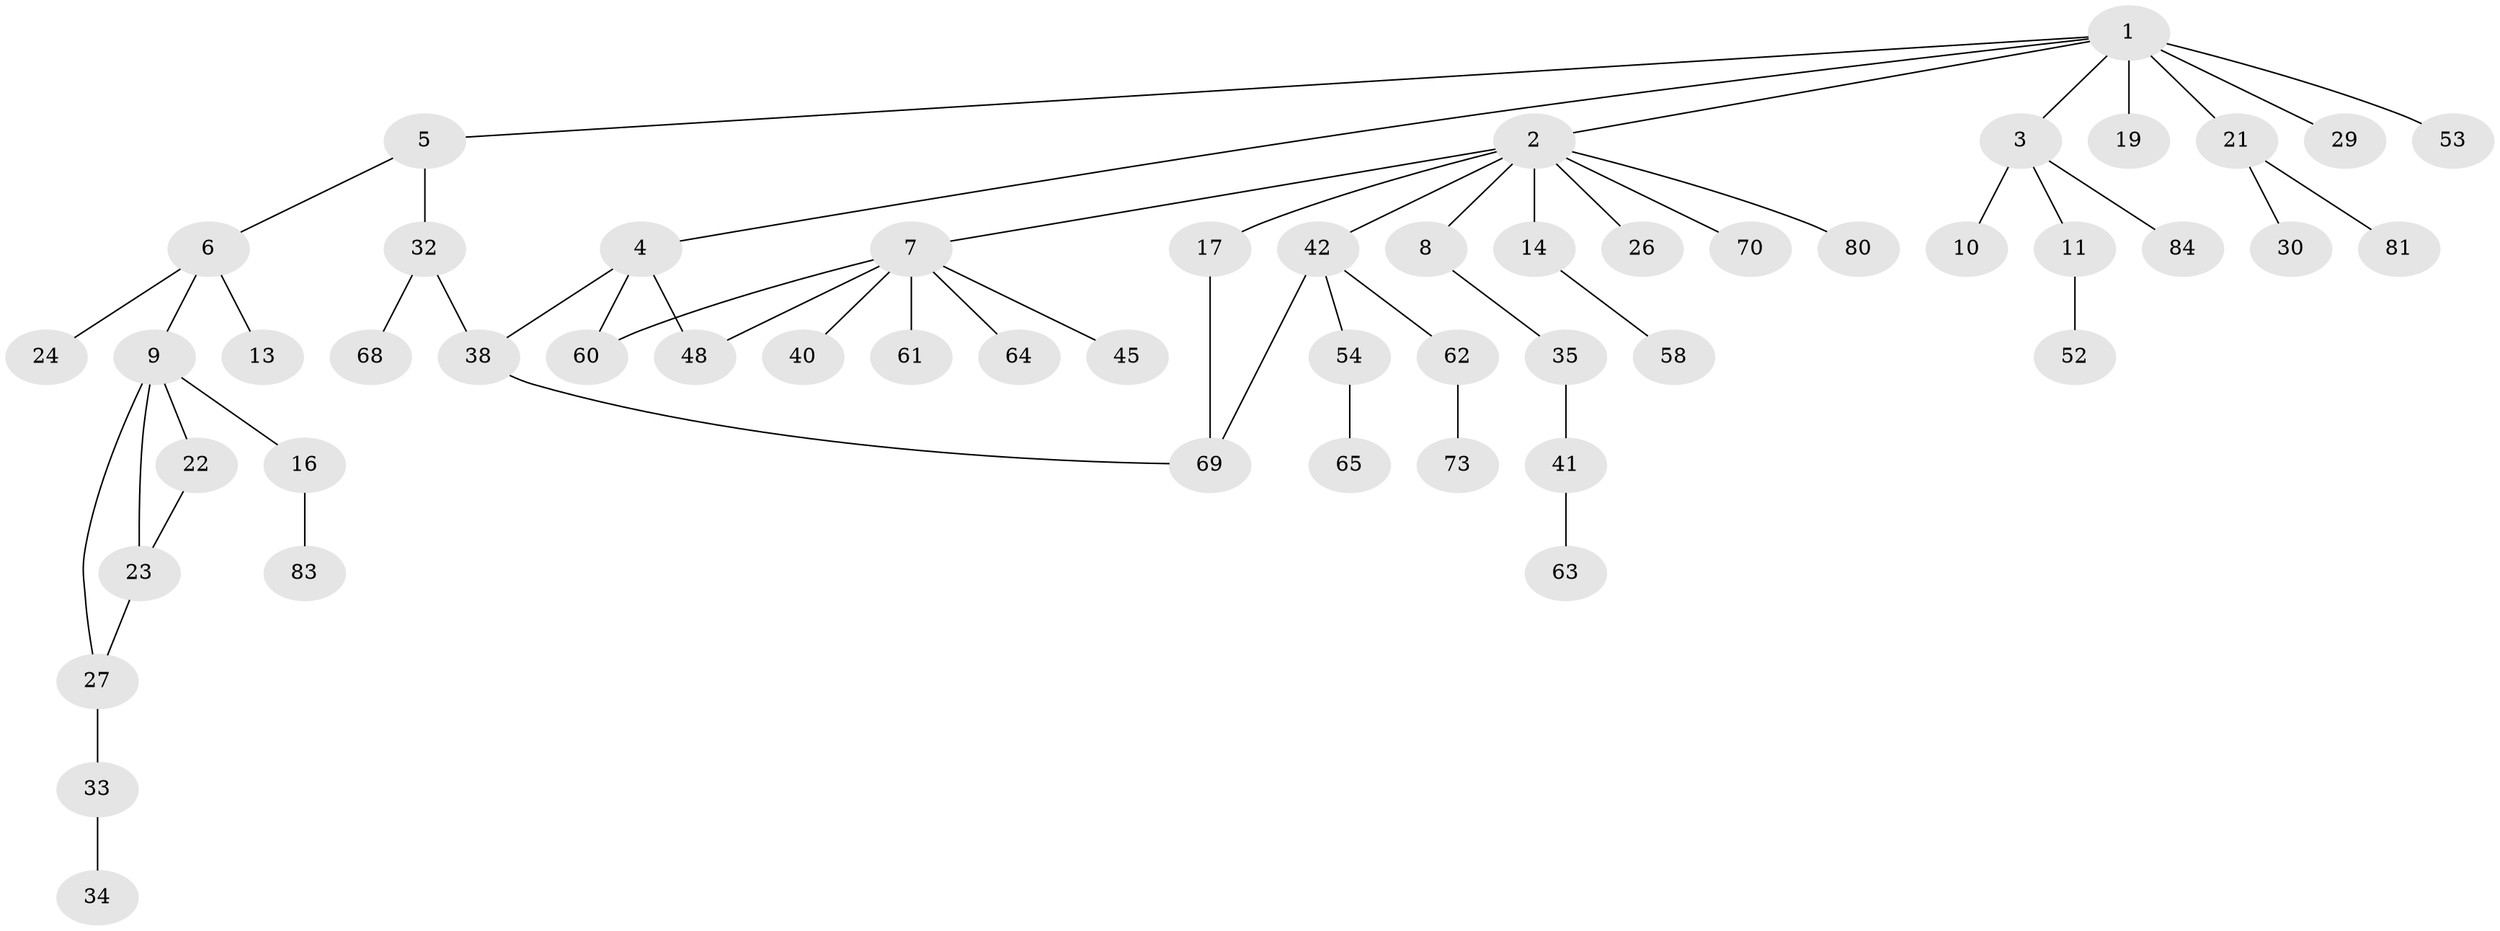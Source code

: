 // original degree distribution, {9: 0.022727272727272728, 4: 0.10227272727272728, 6: 0.011363636363636364, 2: 0.36363636363636365, 3: 0.14772727272727273, 1: 0.3522727272727273}
// Generated by graph-tools (version 1.1) at 2025/17/03/04/25 18:17:00]
// undirected, 52 vertices, 58 edges
graph export_dot {
graph [start="1"]
  node [color=gray90,style=filled];
  1;
  2;
  3;
  4;
  5 [super="+88"];
  6;
  7 [super="+15+78+25"];
  8;
  9 [super="+20"];
  10 [super="+12"];
  11 [super="+46+67"];
  13;
  14 [super="+18+77"];
  16;
  17 [super="+31"];
  19 [super="+49"];
  21;
  22;
  23 [super="+44+43"];
  24 [super="+28"];
  26 [super="+79+56"];
  27 [super="+47"];
  29 [super="+39"];
  30;
  32;
  33 [super="+50"];
  34 [super="+74"];
  35;
  38 [super="+82"];
  40;
  41;
  42;
  45;
  48;
  52;
  53;
  54 [super="+59"];
  58;
  60;
  61 [super="+87"];
  62;
  63;
  64;
  65;
  68;
  69;
  70;
  73;
  80;
  81;
  83;
  84;
  1 -- 2;
  1 -- 3;
  1 -- 4;
  1 -- 5;
  1 -- 19;
  1 -- 21;
  1 -- 29 [weight=2];
  1 -- 53;
  2 -- 7;
  2 -- 8;
  2 -- 14;
  2 -- 17;
  2 -- 26;
  2 -- 42;
  2 -- 70;
  2 -- 80;
  3 -- 10;
  3 -- 11;
  3 -- 84;
  4 -- 48;
  4 -- 60;
  4 -- 38;
  5 -- 6;
  5 -- 32;
  6 -- 9;
  6 -- 13;
  6 -- 24;
  7 -- 48;
  7 -- 64;
  7 -- 61;
  7 -- 40;
  7 -- 60;
  7 -- 45;
  8 -- 35;
  9 -- 16;
  9 -- 27;
  9 -- 22;
  9 -- 23;
  11 -- 52;
  14 -- 58;
  16 -- 83;
  17 -- 69;
  21 -- 30;
  21 -- 81;
  22 -- 23;
  23 -- 27;
  27 -- 33;
  32 -- 38;
  32 -- 68;
  33 -- 34;
  35 -- 41;
  38 -- 69;
  41 -- 63;
  42 -- 54;
  42 -- 62;
  42 -- 69;
  54 -- 65;
  62 -- 73;
}
